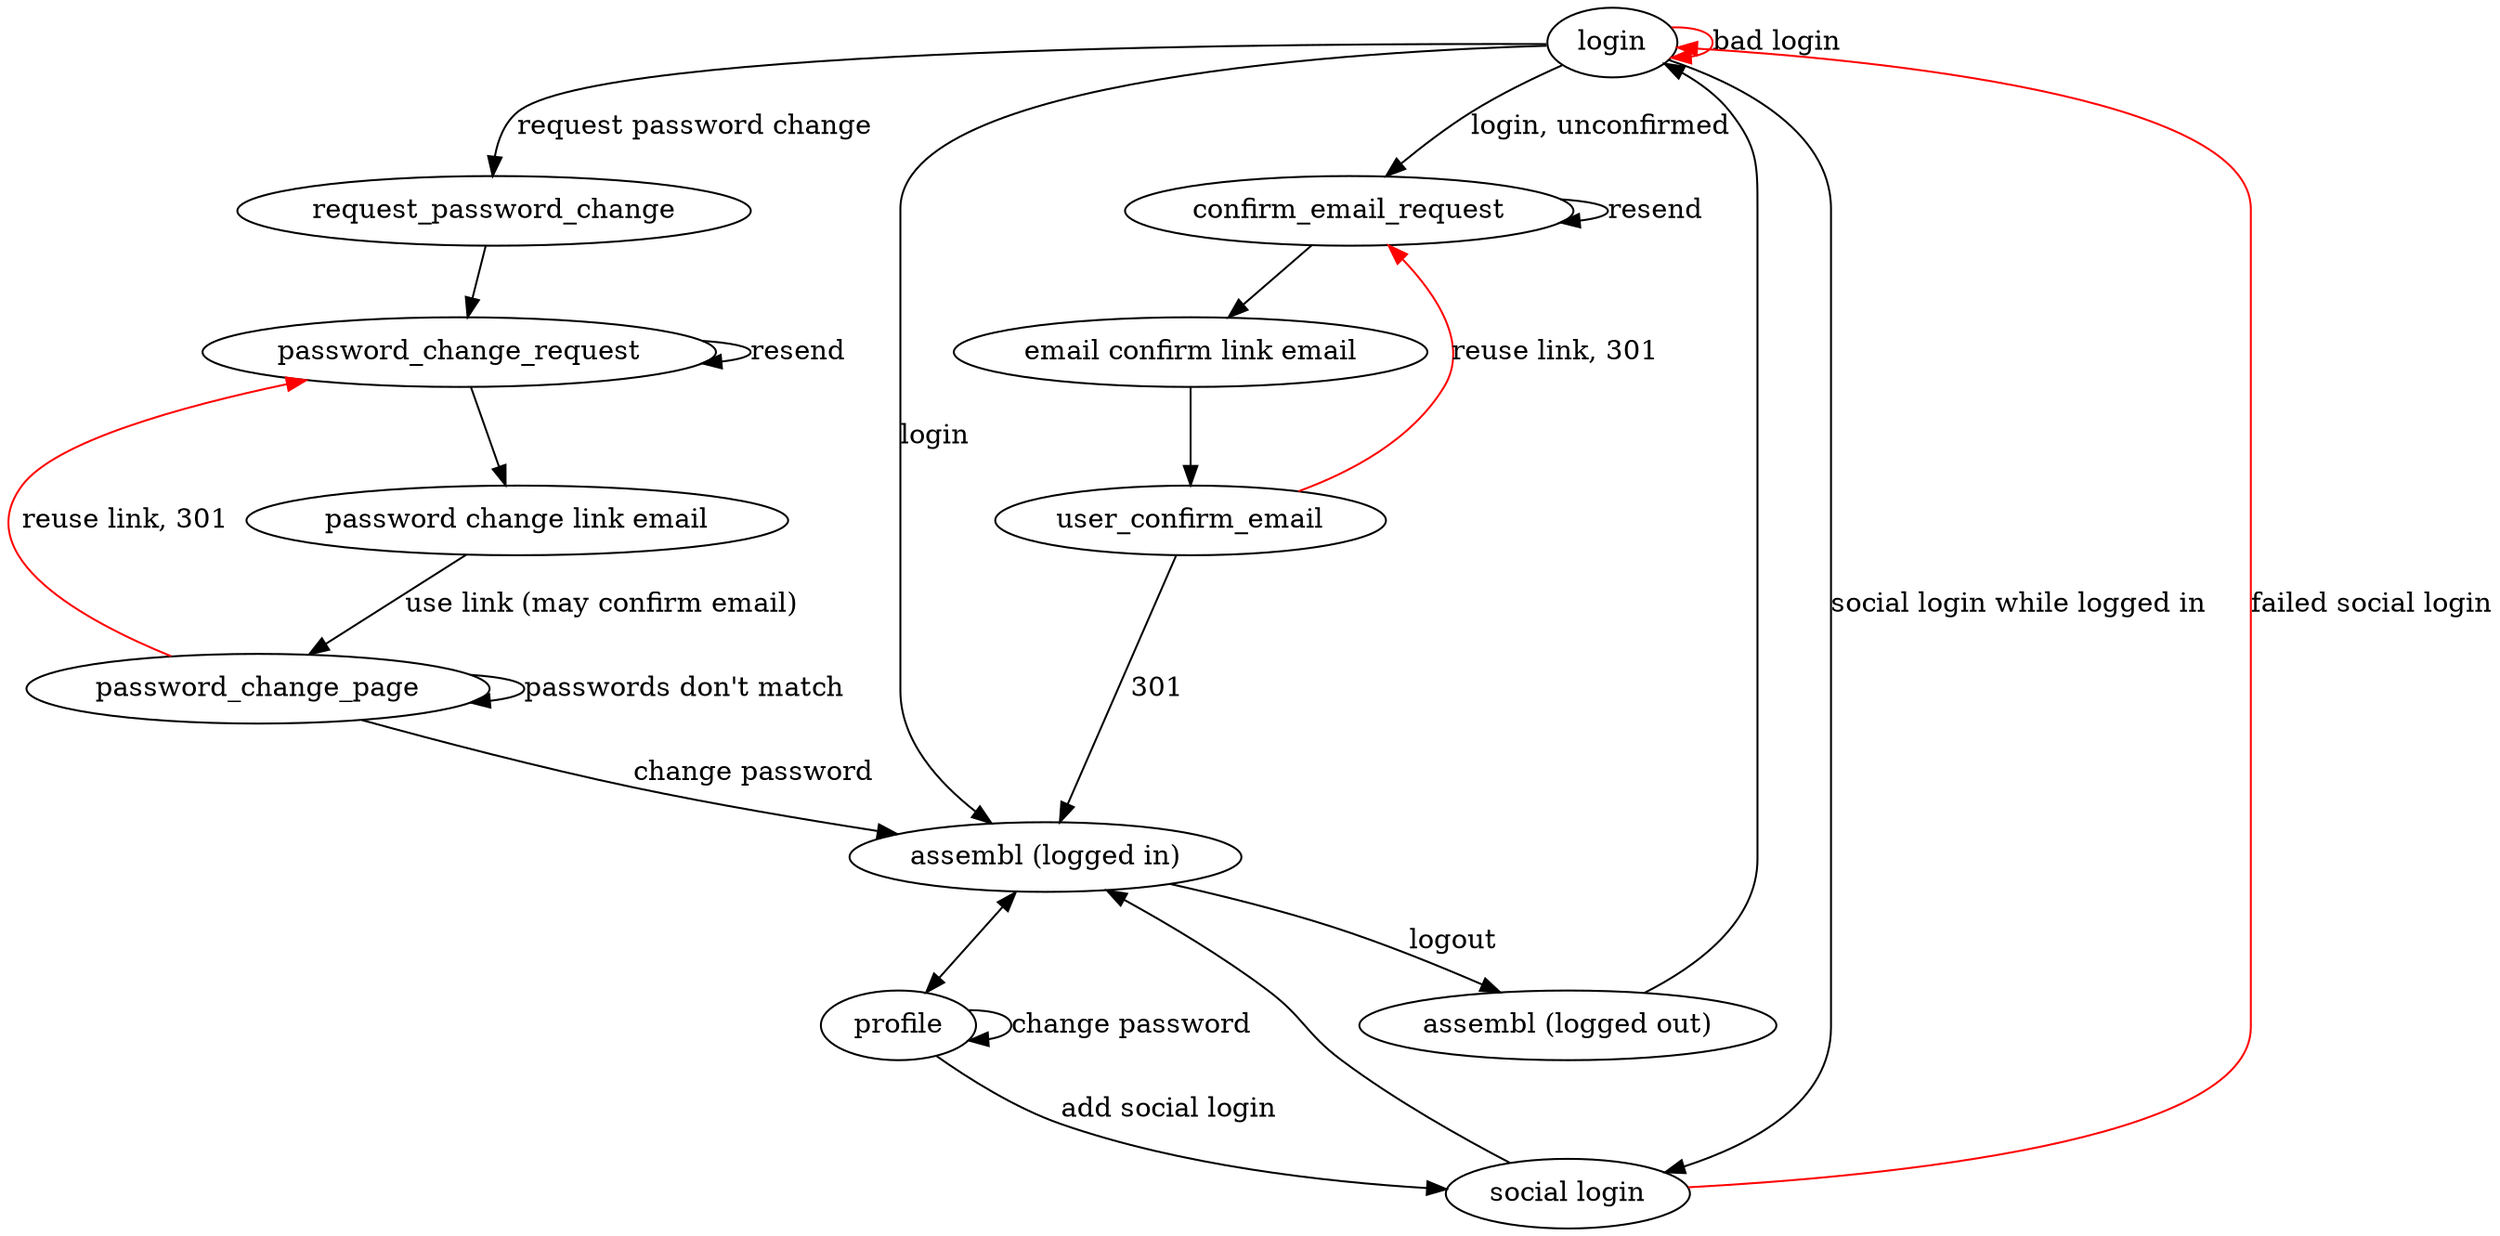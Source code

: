 strict digraph {

    login;
    "request_password_change";
    "email confirm link email";
    "password change link email";
    "assembl (logged out)";
    "profile";
    "assembl (logged in)";
    "user_confirm_email";
    #"confirm_user_email";
    "confirm_email_request" ;
    "password_change_request";

    login -> "assembl (logged in)" [label=login];
    login->login [label="bad login", color=red];
    login -> "confirm_email_request" [label="register"];
    login -> "social login";
    "social login" -> "assembl (logged in)";
    "social login" -> login [color=red, label="failed social login"];
    login -> "confirm_email_request" [label="login, unconfirmed"];
    "confirm_email_request" -> "confirm_email_request" [label=resend];
    confirm_email_request -> "email confirm link email";
    "email confirm link email"->user_confirm_email;
    user_confirm_email->"assembl (logged in)" [label=301];
    user_confirm_email->confirm_email_request [label="reuse link, 301", color=red];
    login->request_password_change [label="request password change"];
    request_password_change->password_change_request;
    password_change_request->password_change_request [label=resend];
    password_change_request->"password change link email";
    "password change link email"->"password_change_page" [label="use link (may confirm email)"];

    "password_change_page"->"assembl (logged in)" [label="change password"];
    "password_change_page"->"password_change_page" [label="passwords don't match"];
    "password_change_page"->"password_change_request" [label="reuse link, 301", color=red];
    "assembl (logged in)" -> "assembl (logged out)" [label="logout"];
    "assembl (logged out)" -> login;
    login -> "social login" [label="social login while logged in"];
    "assembl (logged in)" -> profile [dir="both"];
    "profile" -> "social login" [label="add social login"];
    profile->profile [label="change password"];
    #"confirm_user_email"->"email confirm link email";
}